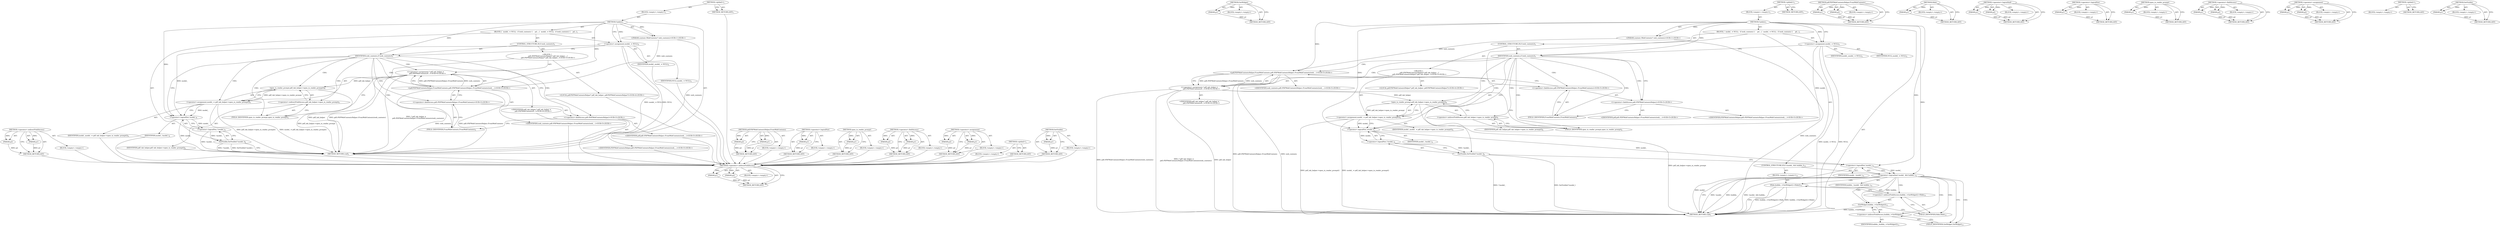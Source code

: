 digraph "SetVisible" {
vulnerable_77 [label=<(METHOD,&lt;operator&gt;.indirectFieldAccess)>];
vulnerable_78 [label=<(PARAM,p1)>];
vulnerable_79 [label=<(PARAM,p2)>];
vulnerable_80 [label=<(BLOCK,&lt;empty&gt;,&lt;empty&gt;)>];
vulnerable_81 [label=<(METHOD_RETURN,ANY)>];
vulnerable_6 [label=<(METHOD,&lt;global&gt;)<SUB>1</SUB>>];
vulnerable_7 [label=<(BLOCK,&lt;empty&gt;,&lt;empty&gt;)<SUB>1</SUB>>];
vulnerable_8 [label=<(METHOD,Update)<SUB>1</SUB>>];
vulnerable_9 [label="<(PARAM,content::WebContents* web_contents)<SUB>1</SUB>>"];
vulnerable_10 [label=<(BLOCK,{
  model_ = NULL;
  if (web_contents) {
    pd...,{
  model_ = NULL;
  if (web_contents) {
    pd...)<SUB>1</SUB>>];
vulnerable_11 [label=<(&lt;operator&gt;.assignment,model_ = NULL)<SUB>2</SUB>>];
vulnerable_12 [label=<(IDENTIFIER,model_,model_ = NULL)<SUB>2</SUB>>];
vulnerable_13 [label=<(IDENTIFIER,NULL,model_ = NULL)<SUB>2</SUB>>];
vulnerable_14 [label=<(CONTROL_STRUCTURE,IF,if (web_contents))<SUB>3</SUB>>];
vulnerable_15 [label=<(IDENTIFIER,web_contents,if (web_contents))<SUB>3</SUB>>];
vulnerable_16 [label="<(BLOCK,{
    pdf::PDFWebContentsHelper* pdf_tab_helper...,{
    pdf::PDFWebContentsHelper* pdf_tab_helper...)<SUB>3</SUB>>"];
vulnerable_17 [label="<(LOCAL,pdf.PDFWebContentsHelper* pdf_tab_helper: pdf.PDFWebContentsHelper*)<SUB>4</SUB>>"];
vulnerable_18 [label="<(&lt;operator&gt;.assignment,* pdf_tab_helper =
        pdf::PDFWebContentsH...)<SUB>4</SUB>>"];
vulnerable_19 [label="<(IDENTIFIER,pdf_tab_helper,* pdf_tab_helper =
        pdf::PDFWebContentsH...)<SUB>4</SUB>>"];
vulnerable_20 [label="<(pdf.PDFWebContentsHelper.FromWebContents,pdf::PDFWebContentsHelper::FromWebContents(web_...)<SUB>5</SUB>>"];
vulnerable_21 [label="<(&lt;operator&gt;.fieldAccess,pdf::PDFWebContentsHelper::FromWebContents)<SUB>5</SUB>>"];
vulnerable_22 [label="<(&lt;operator&gt;.fieldAccess,pdf::PDFWebContentsHelper)<SUB>5</SUB>>"];
vulnerable_23 [label="<(IDENTIFIER,pdf,pdf::PDFWebContentsHelper::FromWebContents(web_...)<SUB>5</SUB>>"];
vulnerable_24 [label="<(IDENTIFIER,PDFWebContentsHelper,pdf::PDFWebContentsHelper::FromWebContents(web_...)<SUB>5</SUB>>"];
vulnerable_25 [label=<(FIELD_IDENTIFIER,FromWebContents,FromWebContents)<SUB>5</SUB>>];
vulnerable_26 [label="<(IDENTIFIER,web_contents,pdf::PDFWebContentsHelper::FromWebContents(web_...)<SUB>5</SUB>>"];
vulnerable_27 [label=<(&lt;operator&gt;.assignment,model_ = pdf_tab_helper-&gt;open_in_reader_prompt())<SUB>6</SUB>>];
vulnerable_28 [label=<(IDENTIFIER,model_,model_ = pdf_tab_helper-&gt;open_in_reader_prompt())<SUB>6</SUB>>];
vulnerable_29 [label=<(open_in_reader_prompt,pdf_tab_helper-&gt;open_in_reader_prompt())<SUB>6</SUB>>];
vulnerable_30 [label=<(&lt;operator&gt;.indirectFieldAccess,pdf_tab_helper-&gt;open_in_reader_prompt)<SUB>6</SUB>>];
vulnerable_31 [label=<(IDENTIFIER,pdf_tab_helper,pdf_tab_helper-&gt;open_in_reader_prompt())<SUB>6</SUB>>];
vulnerable_32 [label=<(FIELD_IDENTIFIER,open_in_reader_prompt,open_in_reader_prompt)<SUB>6</SUB>>];
vulnerable_33 [label=<(SetVisible,SetVisible(!!model_))<SUB>9</SUB>>];
vulnerable_34 [label=<(&lt;operator&gt;.logicalNot,!!model_)<SUB>9</SUB>>];
vulnerable_35 [label=<(&lt;operator&gt;.logicalNot,!model_)<SUB>9</SUB>>];
vulnerable_36 [label=<(IDENTIFIER,model_,!model_)<SUB>9</SUB>>];
vulnerable_37 [label=<(METHOD_RETURN,void)<SUB>1</SUB>>];
vulnerable_39 [label=<(METHOD_RETURN,ANY)<SUB>1</SUB>>];
vulnerable_63 [label=<(METHOD,pdf.PDFWebContentsHelper.FromWebContents)>];
vulnerable_64 [label=<(PARAM,p1)>];
vulnerable_65 [label=<(PARAM,p2)>];
vulnerable_66 [label=<(BLOCK,&lt;empty&gt;,&lt;empty&gt;)>];
vulnerable_67 [label=<(METHOD_RETURN,ANY)>];
vulnerable_86 [label=<(METHOD,&lt;operator&gt;.logicalNot)>];
vulnerable_87 [label=<(PARAM,p1)>];
vulnerable_88 [label=<(BLOCK,&lt;empty&gt;,&lt;empty&gt;)>];
vulnerable_89 [label=<(METHOD_RETURN,ANY)>];
vulnerable_73 [label=<(METHOD,open_in_reader_prompt)>];
vulnerable_74 [label=<(PARAM,p1)>];
vulnerable_75 [label=<(BLOCK,&lt;empty&gt;,&lt;empty&gt;)>];
vulnerable_76 [label=<(METHOD_RETURN,ANY)>];
vulnerable_68 [label=<(METHOD,&lt;operator&gt;.fieldAccess)>];
vulnerable_69 [label=<(PARAM,p1)>];
vulnerable_70 [label=<(PARAM,p2)>];
vulnerable_71 [label=<(BLOCK,&lt;empty&gt;,&lt;empty&gt;)>];
vulnerable_72 [label=<(METHOD_RETURN,ANY)>];
vulnerable_58 [label=<(METHOD,&lt;operator&gt;.assignment)>];
vulnerable_59 [label=<(PARAM,p1)>];
vulnerable_60 [label=<(PARAM,p2)>];
vulnerable_61 [label=<(BLOCK,&lt;empty&gt;,&lt;empty&gt;)>];
vulnerable_62 [label=<(METHOD_RETURN,ANY)>];
vulnerable_52 [label=<(METHOD,&lt;global&gt;)<SUB>1</SUB>>];
vulnerable_53 [label=<(BLOCK,&lt;empty&gt;,&lt;empty&gt;)>];
vulnerable_54 [label=<(METHOD_RETURN,ANY)>];
vulnerable_82 [label=<(METHOD,SetVisible)>];
vulnerable_83 [label=<(PARAM,p1)>];
vulnerable_84 [label=<(BLOCK,&lt;empty&gt;,&lt;empty&gt;)>];
vulnerable_85 [label=<(METHOD_RETURN,ANY)>];
fixed_90 [label=<(METHOD,&lt;operator&gt;.indirectFieldAccess)>];
fixed_91 [label=<(PARAM,p1)>];
fixed_92 [label=<(PARAM,p2)>];
fixed_93 [label=<(BLOCK,&lt;empty&gt;,&lt;empty&gt;)>];
fixed_94 [label=<(METHOD_RETURN,ANY)>];
fixed_112 [label=<(METHOD,GetWidget)>];
fixed_113 [label=<(PARAM,p1)>];
fixed_114 [label=<(BLOCK,&lt;empty&gt;,&lt;empty&gt;)>];
fixed_115 [label=<(METHOD_RETURN,ANY)>];
fixed_6 [label=<(METHOD,&lt;global&gt;)<SUB>1</SUB>>];
fixed_7 [label=<(BLOCK,&lt;empty&gt;,&lt;empty&gt;)<SUB>1</SUB>>];
fixed_8 [label=<(METHOD,Update)<SUB>1</SUB>>];
fixed_9 [label="<(PARAM,content::WebContents* web_contents)<SUB>1</SUB>>"];
fixed_10 [label=<(BLOCK,{
  model_ = NULL;
  if (web_contents) {
    pd...,{
  model_ = NULL;
  if (web_contents) {
    pd...)<SUB>1</SUB>>];
fixed_11 [label=<(&lt;operator&gt;.assignment,model_ = NULL)<SUB>2</SUB>>];
fixed_12 [label=<(IDENTIFIER,model_,model_ = NULL)<SUB>2</SUB>>];
fixed_13 [label=<(IDENTIFIER,NULL,model_ = NULL)<SUB>2</SUB>>];
fixed_14 [label=<(CONTROL_STRUCTURE,IF,if (web_contents))<SUB>3</SUB>>];
fixed_15 [label=<(IDENTIFIER,web_contents,if (web_contents))<SUB>3</SUB>>];
fixed_16 [label="<(BLOCK,{
    pdf::PDFWebContentsHelper* pdf_tab_helper...,{
    pdf::PDFWebContentsHelper* pdf_tab_helper...)<SUB>3</SUB>>"];
fixed_17 [label="<(LOCAL,pdf.PDFWebContentsHelper* pdf_tab_helper: pdf.PDFWebContentsHelper*)<SUB>4</SUB>>"];
fixed_18 [label="<(&lt;operator&gt;.assignment,* pdf_tab_helper =
        pdf::PDFWebContentsH...)<SUB>4</SUB>>"];
fixed_19 [label="<(IDENTIFIER,pdf_tab_helper,* pdf_tab_helper =
        pdf::PDFWebContentsH...)<SUB>4</SUB>>"];
fixed_20 [label="<(pdf.PDFWebContentsHelper.FromWebContents,pdf::PDFWebContentsHelper::FromWebContents(web_...)<SUB>5</SUB>>"];
fixed_21 [label="<(&lt;operator&gt;.fieldAccess,pdf::PDFWebContentsHelper::FromWebContents)<SUB>5</SUB>>"];
fixed_22 [label="<(&lt;operator&gt;.fieldAccess,pdf::PDFWebContentsHelper)<SUB>5</SUB>>"];
fixed_23 [label="<(IDENTIFIER,pdf,pdf::PDFWebContentsHelper::FromWebContents(web_...)<SUB>5</SUB>>"];
fixed_24 [label="<(IDENTIFIER,PDFWebContentsHelper,pdf::PDFWebContentsHelper::FromWebContents(web_...)<SUB>5</SUB>>"];
fixed_25 [label=<(FIELD_IDENTIFIER,FromWebContents,FromWebContents)<SUB>5</SUB>>];
fixed_26 [label="<(IDENTIFIER,web_contents,pdf::PDFWebContentsHelper::FromWebContents(web_...)<SUB>5</SUB>>"];
fixed_27 [label=<(&lt;operator&gt;.assignment,model_ = pdf_tab_helper-&gt;open_in_reader_prompt())<SUB>6</SUB>>];
fixed_28 [label=<(IDENTIFIER,model_,model_ = pdf_tab_helper-&gt;open_in_reader_prompt())<SUB>6</SUB>>];
fixed_29 [label=<(open_in_reader_prompt,pdf_tab_helper-&gt;open_in_reader_prompt())<SUB>6</SUB>>];
fixed_30 [label=<(&lt;operator&gt;.indirectFieldAccess,pdf_tab_helper-&gt;open_in_reader_prompt)<SUB>6</SUB>>];
fixed_31 [label=<(IDENTIFIER,pdf_tab_helper,pdf_tab_helper-&gt;open_in_reader_prompt())<SUB>6</SUB>>];
fixed_32 [label=<(FIELD_IDENTIFIER,open_in_reader_prompt,open_in_reader_prompt)<SUB>6</SUB>>];
fixed_33 [label=<(SetVisible,SetVisible(!!model_))<SUB>9</SUB>>];
fixed_34 [label=<(&lt;operator&gt;.logicalNot,!!model_)<SUB>9</SUB>>];
fixed_35 [label=<(&lt;operator&gt;.logicalNot,!model_)<SUB>9</SUB>>];
fixed_36 [label=<(IDENTIFIER,model_,!model_)<SUB>9</SUB>>];
fixed_37 [label=<(CONTROL_STRUCTURE,IF,if (!model_ &amp;&amp; bubble_))<SUB>12</SUB>>];
fixed_38 [label=<(&lt;operator&gt;.logicalAnd,!model_ &amp;&amp; bubble_)<SUB>12</SUB>>];
fixed_39 [label=<(&lt;operator&gt;.logicalNot,!model_)<SUB>12</SUB>>];
fixed_40 [label=<(IDENTIFIER,model_,!model_)<SUB>12</SUB>>];
fixed_41 [label=<(IDENTIFIER,bubble_,!model_ &amp;&amp; bubble_)<SUB>12</SUB>>];
fixed_42 [label=<(BLOCK,&lt;empty&gt;,&lt;empty&gt;)<SUB>13</SUB>>];
fixed_43 [label=<(Hide,bubble_-&gt;GetWidget()-&gt;Hide())<SUB>13</SUB>>];
fixed_44 [label=<(&lt;operator&gt;.indirectFieldAccess,bubble_-&gt;GetWidget()-&gt;Hide)<SUB>13</SUB>>];
fixed_45 [label=<(GetWidget,bubble_-&gt;GetWidget())<SUB>13</SUB>>];
fixed_46 [label=<(&lt;operator&gt;.indirectFieldAccess,bubble_-&gt;GetWidget)<SUB>13</SUB>>];
fixed_47 [label=<(IDENTIFIER,bubble_,bubble_-&gt;GetWidget())<SUB>13</SUB>>];
fixed_48 [label=<(FIELD_IDENTIFIER,GetWidget,GetWidget)<SUB>13</SUB>>];
fixed_49 [label=<(FIELD_IDENTIFIER,Hide,Hide)<SUB>13</SUB>>];
fixed_50 [label=<(METHOD_RETURN,void)<SUB>1</SUB>>];
fixed_52 [label=<(METHOD_RETURN,ANY)<SUB>1</SUB>>];
fixed_76 [label=<(METHOD,pdf.PDFWebContentsHelper.FromWebContents)>];
fixed_77 [label=<(PARAM,p1)>];
fixed_78 [label=<(PARAM,p2)>];
fixed_79 [label=<(BLOCK,&lt;empty&gt;,&lt;empty&gt;)>];
fixed_80 [label=<(METHOD_RETURN,ANY)>];
fixed_108 [label=<(METHOD,Hide)>];
fixed_109 [label=<(PARAM,p1)>];
fixed_110 [label=<(BLOCK,&lt;empty&gt;,&lt;empty&gt;)>];
fixed_111 [label=<(METHOD_RETURN,ANY)>];
fixed_103 [label=<(METHOD,&lt;operator&gt;.logicalAnd)>];
fixed_104 [label=<(PARAM,p1)>];
fixed_105 [label=<(PARAM,p2)>];
fixed_106 [label=<(BLOCK,&lt;empty&gt;,&lt;empty&gt;)>];
fixed_107 [label=<(METHOD_RETURN,ANY)>];
fixed_99 [label=<(METHOD,&lt;operator&gt;.logicalNot)>];
fixed_100 [label=<(PARAM,p1)>];
fixed_101 [label=<(BLOCK,&lt;empty&gt;,&lt;empty&gt;)>];
fixed_102 [label=<(METHOD_RETURN,ANY)>];
fixed_86 [label=<(METHOD,open_in_reader_prompt)>];
fixed_87 [label=<(PARAM,p1)>];
fixed_88 [label=<(BLOCK,&lt;empty&gt;,&lt;empty&gt;)>];
fixed_89 [label=<(METHOD_RETURN,ANY)>];
fixed_81 [label=<(METHOD,&lt;operator&gt;.fieldAccess)>];
fixed_82 [label=<(PARAM,p1)>];
fixed_83 [label=<(PARAM,p2)>];
fixed_84 [label=<(BLOCK,&lt;empty&gt;,&lt;empty&gt;)>];
fixed_85 [label=<(METHOD_RETURN,ANY)>];
fixed_71 [label=<(METHOD,&lt;operator&gt;.assignment)>];
fixed_72 [label=<(PARAM,p1)>];
fixed_73 [label=<(PARAM,p2)>];
fixed_74 [label=<(BLOCK,&lt;empty&gt;,&lt;empty&gt;)>];
fixed_75 [label=<(METHOD_RETURN,ANY)>];
fixed_65 [label=<(METHOD,&lt;global&gt;)<SUB>1</SUB>>];
fixed_66 [label=<(BLOCK,&lt;empty&gt;,&lt;empty&gt;)>];
fixed_67 [label=<(METHOD_RETURN,ANY)>];
fixed_95 [label=<(METHOD,SetVisible)>];
fixed_96 [label=<(PARAM,p1)>];
fixed_97 [label=<(BLOCK,&lt;empty&gt;,&lt;empty&gt;)>];
fixed_98 [label=<(METHOD_RETURN,ANY)>];
vulnerable_77 -> vulnerable_78  [key=0, label="AST: "];
vulnerable_77 -> vulnerable_78  [key=1, label="DDG: "];
vulnerable_77 -> vulnerable_80  [key=0, label="AST: "];
vulnerable_77 -> vulnerable_79  [key=0, label="AST: "];
vulnerable_77 -> vulnerable_79  [key=1, label="DDG: "];
vulnerable_77 -> vulnerable_81  [key=0, label="AST: "];
vulnerable_77 -> vulnerable_81  [key=1, label="CFG: "];
vulnerable_78 -> vulnerable_81  [key=0, label="DDG: p1"];
vulnerable_79 -> vulnerable_81  [key=0, label="DDG: p2"];
vulnerable_80 -> fixed_90  [key=0];
vulnerable_81 -> fixed_90  [key=0];
vulnerable_6 -> vulnerable_7  [key=0, label="AST: "];
vulnerable_6 -> vulnerable_39  [key=0, label="AST: "];
vulnerable_6 -> vulnerable_39  [key=1, label="CFG: "];
vulnerable_7 -> vulnerable_8  [key=0, label="AST: "];
vulnerable_8 -> vulnerable_9  [key=0, label="AST: "];
vulnerable_8 -> vulnerable_9  [key=1, label="DDG: "];
vulnerable_8 -> vulnerable_10  [key=0, label="AST: "];
vulnerable_8 -> vulnerable_37  [key=0, label="AST: "];
vulnerable_8 -> vulnerable_11  [key=0, label="CFG: "];
vulnerable_8 -> vulnerable_11  [key=1, label="DDG: "];
vulnerable_8 -> vulnerable_15  [key=0, label="DDG: "];
vulnerable_8 -> vulnerable_35  [key=0, label="DDG: "];
vulnerable_8 -> vulnerable_20  [key=0, label="DDG: "];
vulnerable_9 -> vulnerable_37  [key=0, label="DDG: web_contents"];
vulnerable_9 -> vulnerable_20  [key=0, label="DDG: web_contents"];
vulnerable_10 -> vulnerable_11  [key=0, label="AST: "];
vulnerable_10 -> vulnerable_14  [key=0, label="AST: "];
vulnerable_10 -> vulnerable_33  [key=0, label="AST: "];
vulnerable_11 -> vulnerable_12  [key=0, label="AST: "];
vulnerable_11 -> vulnerable_13  [key=0, label="AST: "];
vulnerable_11 -> vulnerable_15  [key=0, label="CFG: "];
vulnerable_11 -> vulnerable_37  [key=0, label="DDG: model_ = NULL"];
vulnerable_11 -> vulnerable_37  [key=1, label="DDG: NULL"];
vulnerable_11 -> vulnerable_35  [key=0, label="DDG: model_"];
vulnerable_12 -> fixed_90  [key=0];
vulnerable_13 -> fixed_90  [key=0];
vulnerable_14 -> vulnerable_15  [key=0, label="AST: "];
vulnerable_14 -> vulnerable_16  [key=0, label="AST: "];
vulnerable_15 -> vulnerable_22  [key=0, label="CFG: "];
vulnerable_15 -> vulnerable_22  [key=1, label="CDG: "];
vulnerable_15 -> vulnerable_35  [key=0, label="CFG: "];
vulnerable_15 -> vulnerable_30  [key=0, label="CDG: "];
vulnerable_15 -> vulnerable_29  [key=0, label="CDG: "];
vulnerable_15 -> vulnerable_21  [key=0, label="CDG: "];
vulnerable_15 -> vulnerable_32  [key=0, label="CDG: "];
vulnerable_15 -> vulnerable_18  [key=0, label="CDG: "];
vulnerable_15 -> vulnerable_20  [key=0, label="CDG: "];
vulnerable_15 -> vulnerable_25  [key=0, label="CDG: "];
vulnerable_15 -> vulnerable_27  [key=0, label="CDG: "];
vulnerable_16 -> vulnerable_17  [key=0, label="AST: "];
vulnerable_16 -> vulnerable_18  [key=0, label="AST: "];
vulnerable_16 -> vulnerable_27  [key=0, label="AST: "];
vulnerable_17 -> fixed_90  [key=0];
vulnerable_18 -> vulnerable_19  [key=0, label="AST: "];
vulnerable_18 -> vulnerable_20  [key=0, label="AST: "];
vulnerable_18 -> vulnerable_32  [key=0, label="CFG: "];
vulnerable_18 -> vulnerable_37  [key=0, label="DDG: pdf_tab_helper"];
vulnerable_18 -> vulnerable_37  [key=1, label="DDG: pdf::PDFWebContentsHelper::FromWebContents(web_contents)"];
vulnerable_18 -> vulnerable_37  [key=2, label="DDG: * pdf_tab_helper =
        pdf::PDFWebContentsHelper::FromWebContents(web_contents)"];
vulnerable_18 -> vulnerable_29  [key=0, label="DDG: pdf_tab_helper"];
vulnerable_19 -> fixed_90  [key=0];
vulnerable_20 -> vulnerable_21  [key=0, label="AST: "];
vulnerable_20 -> vulnerable_26  [key=0, label="AST: "];
vulnerable_20 -> vulnerable_18  [key=0, label="CFG: "];
vulnerable_20 -> vulnerable_18  [key=1, label="DDG: pdf::PDFWebContentsHelper::FromWebContents"];
vulnerable_20 -> vulnerable_18  [key=2, label="DDG: web_contents"];
vulnerable_20 -> vulnerable_37  [key=0, label="DDG: pdf::PDFWebContentsHelper::FromWebContents"];
vulnerable_20 -> vulnerable_37  [key=1, label="DDG: web_contents"];
vulnerable_21 -> vulnerable_22  [key=0, label="AST: "];
vulnerable_21 -> vulnerable_25  [key=0, label="AST: "];
vulnerable_21 -> vulnerable_20  [key=0, label="CFG: "];
vulnerable_22 -> vulnerable_23  [key=0, label="AST: "];
vulnerable_22 -> vulnerable_24  [key=0, label="AST: "];
vulnerable_22 -> vulnerable_25  [key=0, label="CFG: "];
vulnerable_23 -> fixed_90  [key=0];
vulnerable_24 -> fixed_90  [key=0];
vulnerable_25 -> vulnerable_21  [key=0, label="CFG: "];
vulnerable_26 -> fixed_90  [key=0];
vulnerable_27 -> vulnerable_28  [key=0, label="AST: "];
vulnerable_27 -> vulnerable_29  [key=0, label="AST: "];
vulnerable_27 -> vulnerable_35  [key=0, label="CFG: "];
vulnerable_27 -> vulnerable_35  [key=1, label="DDG: model_"];
vulnerable_27 -> vulnerable_37  [key=0, label="DDG: pdf_tab_helper-&gt;open_in_reader_prompt()"];
vulnerable_27 -> vulnerable_37  [key=1, label="DDG: model_ = pdf_tab_helper-&gt;open_in_reader_prompt()"];
vulnerable_28 -> fixed_90  [key=0];
vulnerable_29 -> vulnerable_30  [key=0, label="AST: "];
vulnerable_29 -> vulnerable_27  [key=0, label="CFG: "];
vulnerable_29 -> vulnerable_27  [key=1, label="DDG: pdf_tab_helper-&gt;open_in_reader_prompt"];
vulnerable_29 -> vulnerable_37  [key=0, label="DDG: pdf_tab_helper-&gt;open_in_reader_prompt"];
vulnerable_30 -> vulnerable_31  [key=0, label="AST: "];
vulnerable_30 -> vulnerable_32  [key=0, label="AST: "];
vulnerable_30 -> vulnerable_29  [key=0, label="CFG: "];
vulnerable_31 -> fixed_90  [key=0];
vulnerable_32 -> vulnerable_30  [key=0, label="CFG: "];
vulnerable_33 -> vulnerable_34  [key=0, label="AST: "];
vulnerable_33 -> vulnerable_37  [key=0, label="CFG: "];
vulnerable_33 -> vulnerable_37  [key=1, label="DDG: !!model_"];
vulnerable_33 -> vulnerable_37  [key=2, label="DDG: SetVisible(!!model_)"];
vulnerable_34 -> vulnerable_35  [key=0, label="AST: "];
vulnerable_34 -> vulnerable_33  [key=0, label="CFG: "];
vulnerable_34 -> vulnerable_33  [key=1, label="DDG: !model_"];
vulnerable_34 -> vulnerable_37  [key=0, label="DDG: !model_"];
vulnerable_35 -> vulnerable_36  [key=0, label="AST: "];
vulnerable_35 -> vulnerable_34  [key=0, label="CFG: "];
vulnerable_35 -> vulnerable_34  [key=1, label="DDG: model_"];
vulnerable_35 -> vulnerable_37  [key=0, label="DDG: model_"];
vulnerable_36 -> fixed_90  [key=0];
vulnerable_37 -> fixed_90  [key=0];
vulnerable_39 -> fixed_90  [key=0];
vulnerable_63 -> vulnerable_64  [key=0, label="AST: "];
vulnerable_63 -> vulnerable_64  [key=1, label="DDG: "];
vulnerable_63 -> vulnerable_66  [key=0, label="AST: "];
vulnerable_63 -> vulnerable_65  [key=0, label="AST: "];
vulnerable_63 -> vulnerable_65  [key=1, label="DDG: "];
vulnerable_63 -> vulnerable_67  [key=0, label="AST: "];
vulnerable_63 -> vulnerable_67  [key=1, label="CFG: "];
vulnerable_64 -> vulnerable_67  [key=0, label="DDG: p1"];
vulnerable_65 -> vulnerable_67  [key=0, label="DDG: p2"];
vulnerable_66 -> fixed_90  [key=0];
vulnerable_67 -> fixed_90  [key=0];
vulnerable_86 -> vulnerable_87  [key=0, label="AST: "];
vulnerable_86 -> vulnerable_87  [key=1, label="DDG: "];
vulnerable_86 -> vulnerable_88  [key=0, label="AST: "];
vulnerable_86 -> vulnerable_89  [key=0, label="AST: "];
vulnerable_86 -> vulnerable_89  [key=1, label="CFG: "];
vulnerable_87 -> vulnerable_89  [key=0, label="DDG: p1"];
vulnerable_88 -> fixed_90  [key=0];
vulnerable_89 -> fixed_90  [key=0];
vulnerable_73 -> vulnerable_74  [key=0, label="AST: "];
vulnerable_73 -> vulnerable_74  [key=1, label="DDG: "];
vulnerable_73 -> vulnerable_75  [key=0, label="AST: "];
vulnerable_73 -> vulnerable_76  [key=0, label="AST: "];
vulnerable_73 -> vulnerable_76  [key=1, label="CFG: "];
vulnerable_74 -> vulnerable_76  [key=0, label="DDG: p1"];
vulnerable_75 -> fixed_90  [key=0];
vulnerable_76 -> fixed_90  [key=0];
vulnerable_68 -> vulnerable_69  [key=0, label="AST: "];
vulnerable_68 -> vulnerable_69  [key=1, label="DDG: "];
vulnerable_68 -> vulnerable_71  [key=0, label="AST: "];
vulnerable_68 -> vulnerable_70  [key=0, label="AST: "];
vulnerable_68 -> vulnerable_70  [key=1, label="DDG: "];
vulnerable_68 -> vulnerable_72  [key=0, label="AST: "];
vulnerable_68 -> vulnerable_72  [key=1, label="CFG: "];
vulnerable_69 -> vulnerable_72  [key=0, label="DDG: p1"];
vulnerable_70 -> vulnerable_72  [key=0, label="DDG: p2"];
vulnerable_71 -> fixed_90  [key=0];
vulnerable_72 -> fixed_90  [key=0];
vulnerable_58 -> vulnerable_59  [key=0, label="AST: "];
vulnerable_58 -> vulnerable_59  [key=1, label="DDG: "];
vulnerable_58 -> vulnerable_61  [key=0, label="AST: "];
vulnerable_58 -> vulnerable_60  [key=0, label="AST: "];
vulnerable_58 -> vulnerable_60  [key=1, label="DDG: "];
vulnerable_58 -> vulnerable_62  [key=0, label="AST: "];
vulnerable_58 -> vulnerable_62  [key=1, label="CFG: "];
vulnerable_59 -> vulnerable_62  [key=0, label="DDG: p1"];
vulnerable_60 -> vulnerable_62  [key=0, label="DDG: p2"];
vulnerable_61 -> fixed_90  [key=0];
vulnerable_62 -> fixed_90  [key=0];
vulnerable_52 -> vulnerable_53  [key=0, label="AST: "];
vulnerable_52 -> vulnerable_54  [key=0, label="AST: "];
vulnerable_52 -> vulnerable_54  [key=1, label="CFG: "];
vulnerable_53 -> fixed_90  [key=0];
vulnerable_54 -> fixed_90  [key=0];
vulnerable_82 -> vulnerable_83  [key=0, label="AST: "];
vulnerable_82 -> vulnerable_83  [key=1, label="DDG: "];
vulnerable_82 -> vulnerable_84  [key=0, label="AST: "];
vulnerable_82 -> vulnerable_85  [key=0, label="AST: "];
vulnerable_82 -> vulnerable_85  [key=1, label="CFG: "];
vulnerable_83 -> vulnerable_85  [key=0, label="DDG: p1"];
vulnerable_84 -> fixed_90  [key=0];
vulnerable_85 -> fixed_90  [key=0];
fixed_90 -> fixed_91  [key=0, label="AST: "];
fixed_90 -> fixed_91  [key=1, label="DDG: "];
fixed_90 -> fixed_93  [key=0, label="AST: "];
fixed_90 -> fixed_92  [key=0, label="AST: "];
fixed_90 -> fixed_92  [key=1, label="DDG: "];
fixed_90 -> fixed_94  [key=0, label="AST: "];
fixed_90 -> fixed_94  [key=1, label="CFG: "];
fixed_91 -> fixed_94  [key=0, label="DDG: p1"];
fixed_92 -> fixed_94  [key=0, label="DDG: p2"];
fixed_112 -> fixed_113  [key=0, label="AST: "];
fixed_112 -> fixed_113  [key=1, label="DDG: "];
fixed_112 -> fixed_114  [key=0, label="AST: "];
fixed_112 -> fixed_115  [key=0, label="AST: "];
fixed_112 -> fixed_115  [key=1, label="CFG: "];
fixed_113 -> fixed_115  [key=0, label="DDG: p1"];
fixed_6 -> fixed_7  [key=0, label="AST: "];
fixed_6 -> fixed_52  [key=0, label="AST: "];
fixed_6 -> fixed_52  [key=1, label="CFG: "];
fixed_7 -> fixed_8  [key=0, label="AST: "];
fixed_8 -> fixed_9  [key=0, label="AST: "];
fixed_8 -> fixed_9  [key=1, label="DDG: "];
fixed_8 -> fixed_10  [key=0, label="AST: "];
fixed_8 -> fixed_50  [key=0, label="AST: "];
fixed_8 -> fixed_11  [key=0, label="CFG: "];
fixed_8 -> fixed_11  [key=1, label="DDG: "];
fixed_8 -> fixed_15  [key=0, label="DDG: "];
fixed_8 -> fixed_38  [key=0, label="DDG: "];
fixed_8 -> fixed_35  [key=0, label="DDG: "];
fixed_8 -> fixed_39  [key=0, label="DDG: "];
fixed_8 -> fixed_20  [key=0, label="DDG: "];
fixed_9 -> fixed_50  [key=0, label="DDG: web_contents"];
fixed_9 -> fixed_20  [key=0, label="DDG: web_contents"];
fixed_10 -> fixed_11  [key=0, label="AST: "];
fixed_10 -> fixed_14  [key=0, label="AST: "];
fixed_10 -> fixed_33  [key=0, label="AST: "];
fixed_10 -> fixed_37  [key=0, label="AST: "];
fixed_11 -> fixed_12  [key=0, label="AST: "];
fixed_11 -> fixed_13  [key=0, label="AST: "];
fixed_11 -> fixed_15  [key=0, label="CFG: "];
fixed_11 -> fixed_50  [key=0, label="DDG: model_ = NULL"];
fixed_11 -> fixed_50  [key=1, label="DDG: NULL"];
fixed_11 -> fixed_35  [key=0, label="DDG: model_"];
fixed_14 -> fixed_15  [key=0, label="AST: "];
fixed_14 -> fixed_16  [key=0, label="AST: "];
fixed_15 -> fixed_22  [key=0, label="CFG: "];
fixed_15 -> fixed_22  [key=1, label="CDG: "];
fixed_15 -> fixed_35  [key=0, label="CFG: "];
fixed_15 -> fixed_30  [key=0, label="CDG: "];
fixed_15 -> fixed_29  [key=0, label="CDG: "];
fixed_15 -> fixed_21  [key=0, label="CDG: "];
fixed_15 -> fixed_32  [key=0, label="CDG: "];
fixed_15 -> fixed_18  [key=0, label="CDG: "];
fixed_15 -> fixed_20  [key=0, label="CDG: "];
fixed_15 -> fixed_25  [key=0, label="CDG: "];
fixed_15 -> fixed_27  [key=0, label="CDG: "];
fixed_16 -> fixed_17  [key=0, label="AST: "];
fixed_16 -> fixed_18  [key=0, label="AST: "];
fixed_16 -> fixed_27  [key=0, label="AST: "];
fixed_18 -> fixed_19  [key=0, label="AST: "];
fixed_18 -> fixed_20  [key=0, label="AST: "];
fixed_18 -> fixed_32  [key=0, label="CFG: "];
fixed_18 -> fixed_50  [key=0, label="DDG: pdf_tab_helper"];
fixed_18 -> fixed_50  [key=1, label="DDG: pdf::PDFWebContentsHelper::FromWebContents(web_contents)"];
fixed_18 -> fixed_50  [key=2, label="DDG: * pdf_tab_helper =
        pdf::PDFWebContentsHelper::FromWebContents(web_contents)"];
fixed_18 -> fixed_29  [key=0, label="DDG: pdf_tab_helper"];
fixed_20 -> fixed_21  [key=0, label="AST: "];
fixed_20 -> fixed_26  [key=0, label="AST: "];
fixed_20 -> fixed_18  [key=0, label="CFG: "];
fixed_20 -> fixed_18  [key=1, label="DDG: pdf::PDFWebContentsHelper::FromWebContents"];
fixed_20 -> fixed_18  [key=2, label="DDG: web_contents"];
fixed_20 -> fixed_50  [key=0, label="DDG: pdf::PDFWebContentsHelper::FromWebContents"];
fixed_20 -> fixed_50  [key=1, label="DDG: web_contents"];
fixed_21 -> fixed_22  [key=0, label="AST: "];
fixed_21 -> fixed_25  [key=0, label="AST: "];
fixed_21 -> fixed_20  [key=0, label="CFG: "];
fixed_22 -> fixed_23  [key=0, label="AST: "];
fixed_22 -> fixed_24  [key=0, label="AST: "];
fixed_22 -> fixed_25  [key=0, label="CFG: "];
fixed_25 -> fixed_21  [key=0, label="CFG: "];
fixed_27 -> fixed_28  [key=0, label="AST: "];
fixed_27 -> fixed_29  [key=0, label="AST: "];
fixed_27 -> fixed_35  [key=0, label="CFG: "];
fixed_27 -> fixed_35  [key=1, label="DDG: model_"];
fixed_27 -> fixed_50  [key=0, label="DDG: pdf_tab_helper-&gt;open_in_reader_prompt()"];
fixed_27 -> fixed_50  [key=1, label="DDG: model_ = pdf_tab_helper-&gt;open_in_reader_prompt()"];
fixed_29 -> fixed_30  [key=0, label="AST: "];
fixed_29 -> fixed_27  [key=0, label="CFG: "];
fixed_29 -> fixed_27  [key=1, label="DDG: pdf_tab_helper-&gt;open_in_reader_prompt"];
fixed_29 -> fixed_50  [key=0, label="DDG: pdf_tab_helper-&gt;open_in_reader_prompt"];
fixed_30 -> fixed_31  [key=0, label="AST: "];
fixed_30 -> fixed_32  [key=0, label="AST: "];
fixed_30 -> fixed_29  [key=0, label="CFG: "];
fixed_32 -> fixed_30  [key=0, label="CFG: "];
fixed_33 -> fixed_34  [key=0, label="AST: "];
fixed_33 -> fixed_39  [key=0, label="CFG: "];
fixed_33 -> fixed_50  [key=0, label="DDG: !!model_"];
fixed_33 -> fixed_50  [key=1, label="DDG: SetVisible(!!model_)"];
fixed_34 -> fixed_35  [key=0, label="AST: "];
fixed_34 -> fixed_33  [key=0, label="CFG: "];
fixed_34 -> fixed_33  [key=1, label="DDG: !model_"];
fixed_35 -> fixed_36  [key=0, label="AST: "];
fixed_35 -> fixed_34  [key=0, label="CFG: "];
fixed_35 -> fixed_34  [key=1, label="DDG: model_"];
fixed_35 -> fixed_39  [key=0, label="DDG: model_"];
fixed_37 -> fixed_38  [key=0, label="AST: "];
fixed_37 -> fixed_42  [key=0, label="AST: "];
fixed_38 -> fixed_39  [key=0, label="AST: "];
fixed_38 -> fixed_41  [key=0, label="AST: "];
fixed_38 -> fixed_50  [key=0, label="CFG: "];
fixed_38 -> fixed_50  [key=1, label="DDG: !model_"];
fixed_38 -> fixed_50  [key=2, label="DDG: bubble_"];
fixed_38 -> fixed_50  [key=3, label="DDG: !model_ &amp;&amp; bubble_"];
fixed_38 -> fixed_48  [key=0, label="CFG: "];
fixed_38 -> fixed_48  [key=1, label="CDG: "];
fixed_38 -> fixed_45  [key=0, label="DDG: bubble_"];
fixed_38 -> fixed_45  [key=1, label="CDG: "];
fixed_38 -> fixed_49  [key=0, label="CDG: "];
fixed_38 -> fixed_44  [key=0, label="CDG: "];
fixed_38 -> fixed_46  [key=0, label="CDG: "];
fixed_38 -> fixed_43  [key=0, label="CDG: "];
fixed_39 -> fixed_40  [key=0, label="AST: "];
fixed_39 -> fixed_38  [key=0, label="CFG: "];
fixed_39 -> fixed_38  [key=1, label="DDG: model_"];
fixed_39 -> fixed_50  [key=0, label="DDG: model_"];
fixed_42 -> fixed_43  [key=0, label="AST: "];
fixed_43 -> fixed_44  [key=0, label="AST: "];
fixed_43 -> fixed_50  [key=0, label="CFG: "];
fixed_43 -> fixed_50  [key=1, label="DDG: bubble_-&gt;GetWidget()-&gt;Hide"];
fixed_43 -> fixed_50  [key=2, label="DDG: bubble_-&gt;GetWidget()-&gt;Hide()"];
fixed_44 -> fixed_45  [key=0, label="AST: "];
fixed_44 -> fixed_49  [key=0, label="AST: "];
fixed_44 -> fixed_43  [key=0, label="CFG: "];
fixed_45 -> fixed_46  [key=0, label="AST: "];
fixed_45 -> fixed_49  [key=0, label="CFG: "];
fixed_45 -> fixed_50  [key=0, label="DDG: bubble_-&gt;GetWidget"];
fixed_46 -> fixed_47  [key=0, label="AST: "];
fixed_46 -> fixed_48  [key=0, label="AST: "];
fixed_46 -> fixed_45  [key=0, label="CFG: "];
fixed_48 -> fixed_46  [key=0, label="CFG: "];
fixed_49 -> fixed_44  [key=0, label="CFG: "];
fixed_76 -> fixed_77  [key=0, label="AST: "];
fixed_76 -> fixed_77  [key=1, label="DDG: "];
fixed_76 -> fixed_79  [key=0, label="AST: "];
fixed_76 -> fixed_78  [key=0, label="AST: "];
fixed_76 -> fixed_78  [key=1, label="DDG: "];
fixed_76 -> fixed_80  [key=0, label="AST: "];
fixed_76 -> fixed_80  [key=1, label="CFG: "];
fixed_77 -> fixed_80  [key=0, label="DDG: p1"];
fixed_78 -> fixed_80  [key=0, label="DDG: p2"];
fixed_108 -> fixed_109  [key=0, label="AST: "];
fixed_108 -> fixed_109  [key=1, label="DDG: "];
fixed_108 -> fixed_110  [key=0, label="AST: "];
fixed_108 -> fixed_111  [key=0, label="AST: "];
fixed_108 -> fixed_111  [key=1, label="CFG: "];
fixed_109 -> fixed_111  [key=0, label="DDG: p1"];
fixed_103 -> fixed_104  [key=0, label="AST: "];
fixed_103 -> fixed_104  [key=1, label="DDG: "];
fixed_103 -> fixed_106  [key=0, label="AST: "];
fixed_103 -> fixed_105  [key=0, label="AST: "];
fixed_103 -> fixed_105  [key=1, label="DDG: "];
fixed_103 -> fixed_107  [key=0, label="AST: "];
fixed_103 -> fixed_107  [key=1, label="CFG: "];
fixed_104 -> fixed_107  [key=0, label="DDG: p1"];
fixed_105 -> fixed_107  [key=0, label="DDG: p2"];
fixed_99 -> fixed_100  [key=0, label="AST: "];
fixed_99 -> fixed_100  [key=1, label="DDG: "];
fixed_99 -> fixed_101  [key=0, label="AST: "];
fixed_99 -> fixed_102  [key=0, label="AST: "];
fixed_99 -> fixed_102  [key=1, label="CFG: "];
fixed_100 -> fixed_102  [key=0, label="DDG: p1"];
fixed_86 -> fixed_87  [key=0, label="AST: "];
fixed_86 -> fixed_87  [key=1, label="DDG: "];
fixed_86 -> fixed_88  [key=0, label="AST: "];
fixed_86 -> fixed_89  [key=0, label="AST: "];
fixed_86 -> fixed_89  [key=1, label="CFG: "];
fixed_87 -> fixed_89  [key=0, label="DDG: p1"];
fixed_81 -> fixed_82  [key=0, label="AST: "];
fixed_81 -> fixed_82  [key=1, label="DDG: "];
fixed_81 -> fixed_84  [key=0, label="AST: "];
fixed_81 -> fixed_83  [key=0, label="AST: "];
fixed_81 -> fixed_83  [key=1, label="DDG: "];
fixed_81 -> fixed_85  [key=0, label="AST: "];
fixed_81 -> fixed_85  [key=1, label="CFG: "];
fixed_82 -> fixed_85  [key=0, label="DDG: p1"];
fixed_83 -> fixed_85  [key=0, label="DDG: p2"];
fixed_71 -> fixed_72  [key=0, label="AST: "];
fixed_71 -> fixed_72  [key=1, label="DDG: "];
fixed_71 -> fixed_74  [key=0, label="AST: "];
fixed_71 -> fixed_73  [key=0, label="AST: "];
fixed_71 -> fixed_73  [key=1, label="DDG: "];
fixed_71 -> fixed_75  [key=0, label="AST: "];
fixed_71 -> fixed_75  [key=1, label="CFG: "];
fixed_72 -> fixed_75  [key=0, label="DDG: p1"];
fixed_73 -> fixed_75  [key=0, label="DDG: p2"];
fixed_65 -> fixed_66  [key=0, label="AST: "];
fixed_65 -> fixed_67  [key=0, label="AST: "];
fixed_65 -> fixed_67  [key=1, label="CFG: "];
fixed_95 -> fixed_96  [key=0, label="AST: "];
fixed_95 -> fixed_96  [key=1, label="DDG: "];
fixed_95 -> fixed_97  [key=0, label="AST: "];
fixed_95 -> fixed_98  [key=0, label="AST: "];
fixed_95 -> fixed_98  [key=1, label="CFG: "];
fixed_96 -> fixed_98  [key=0, label="DDG: p1"];
}
